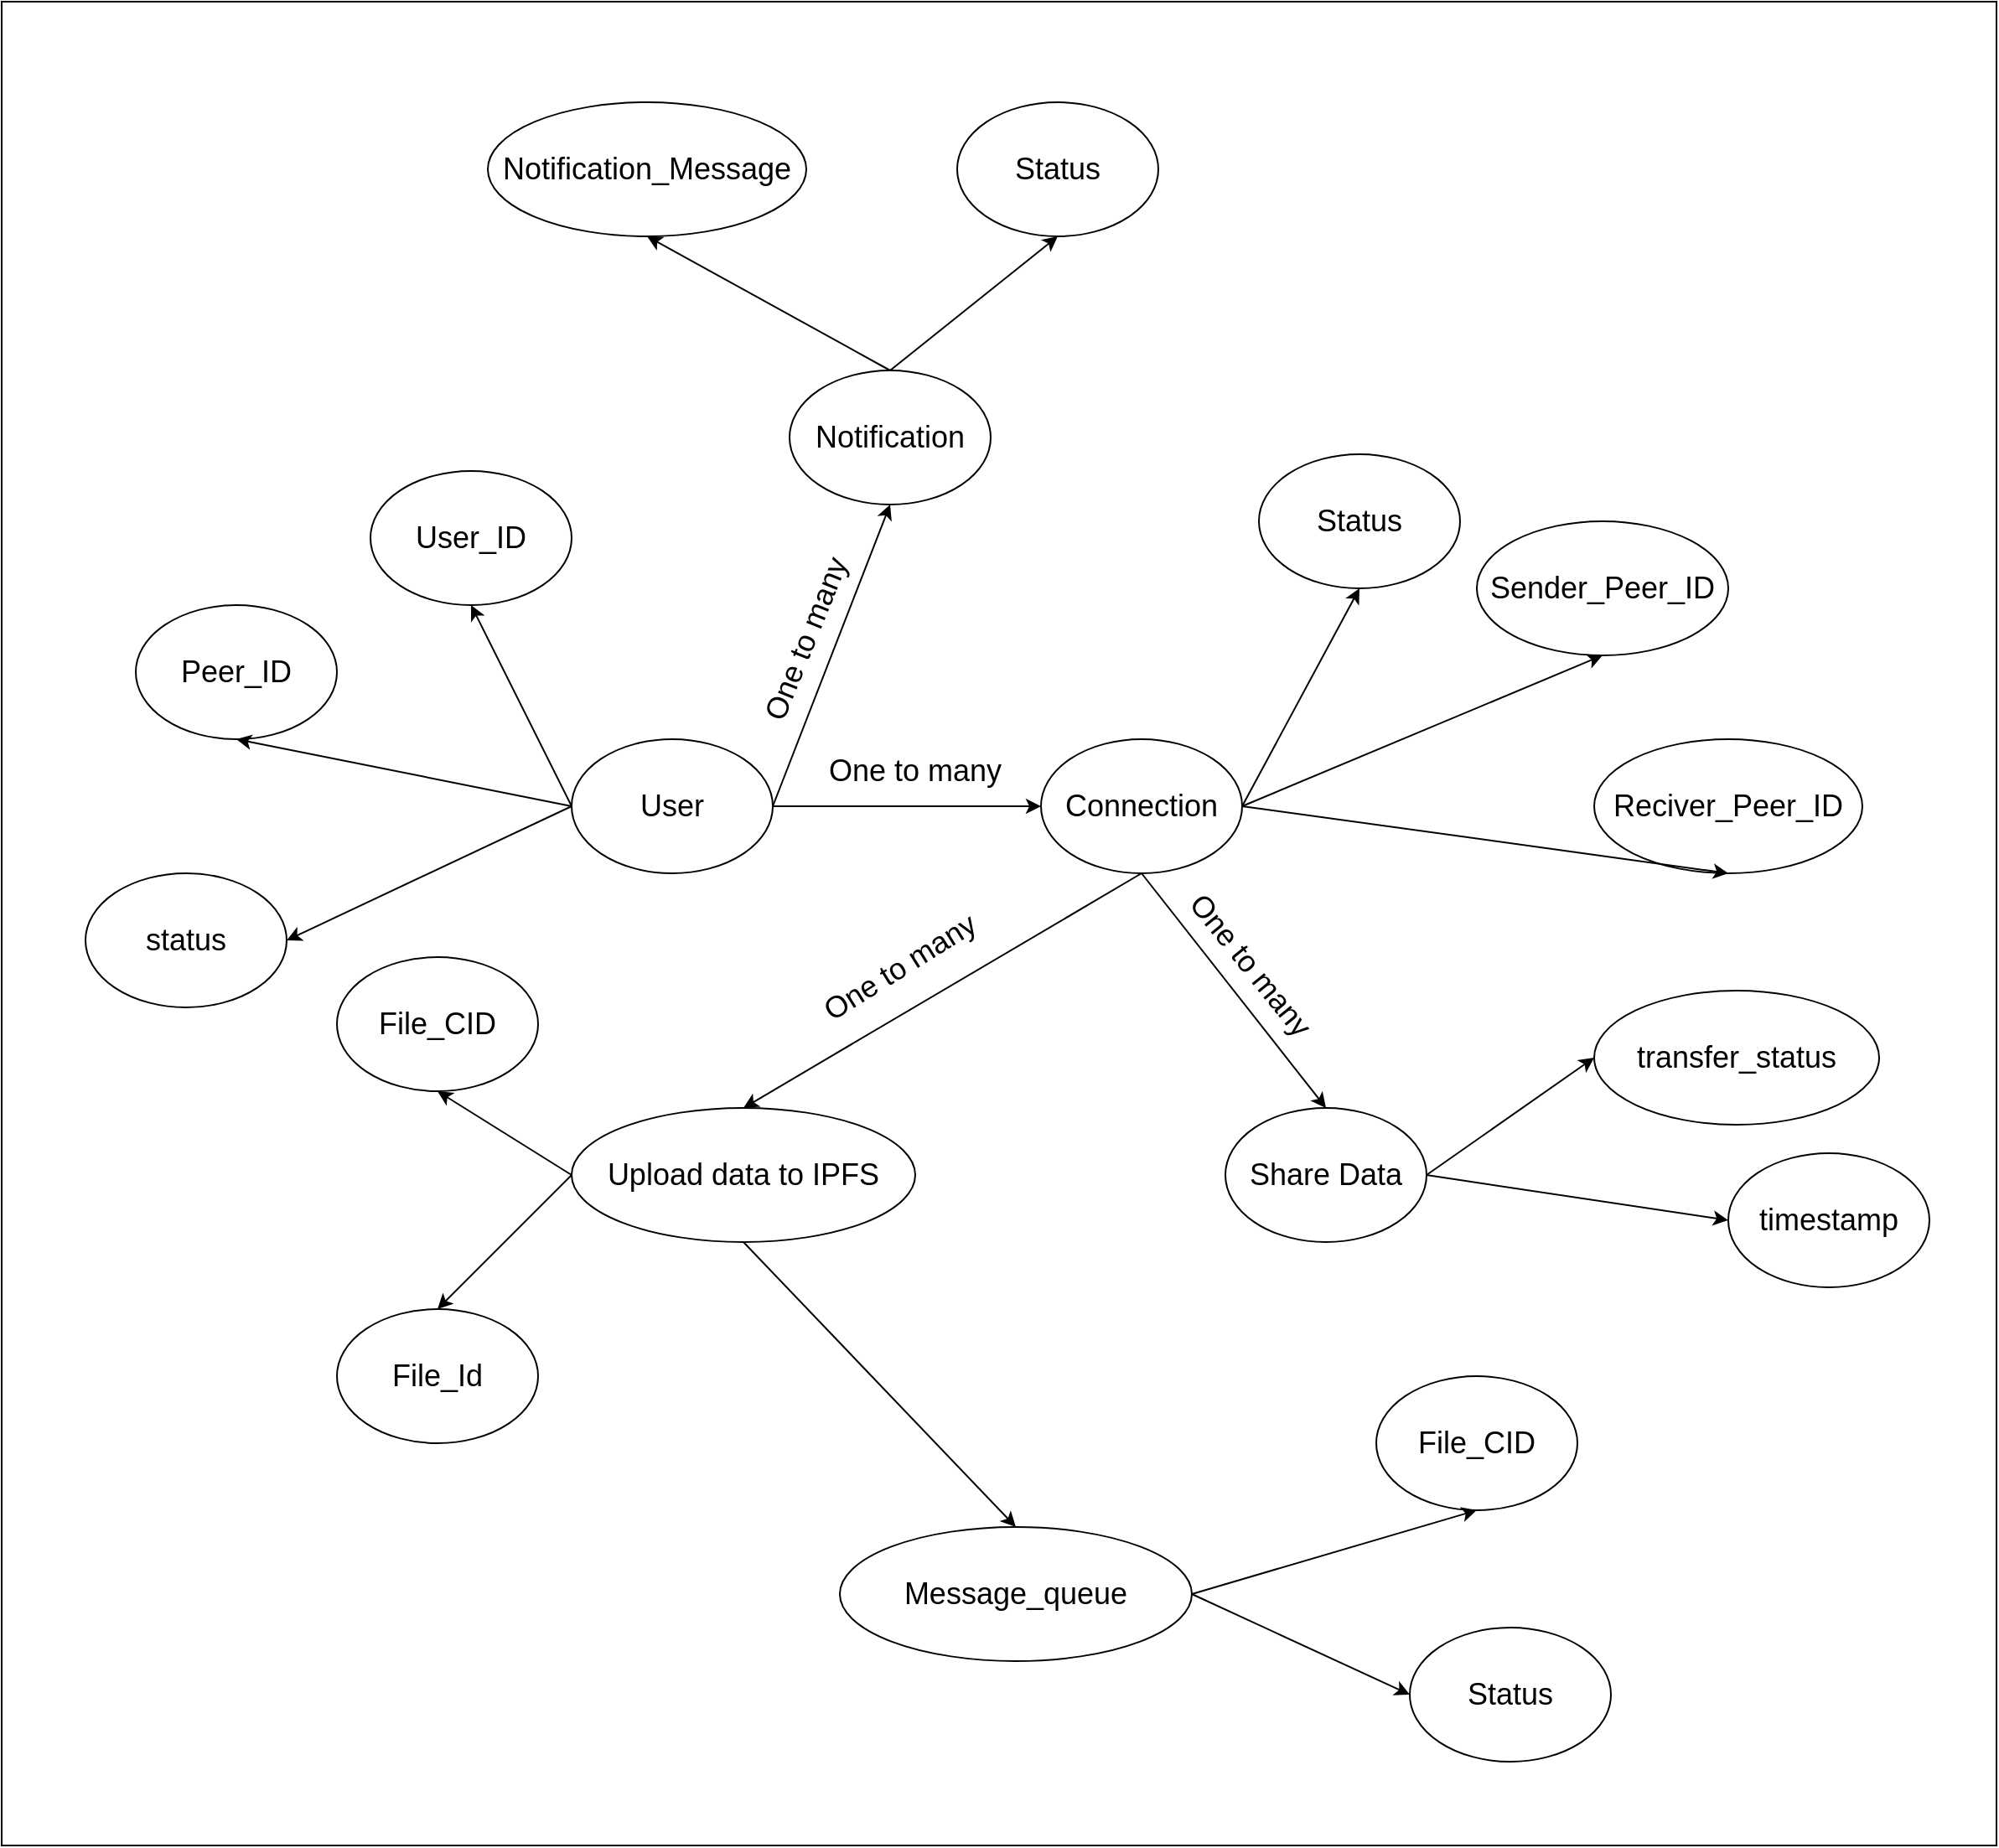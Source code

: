 <mxfile version="24.8.3">
  <diagram name="ER Diagram" id="0">
    <mxGraphModel dx="3500" dy="3086" grid="1" gridSize="10" guides="1" tooltips="1" connect="1" arrows="1" fold="1" page="1" pageScale="1" pageWidth="827" pageHeight="1169" math="0" shadow="0">
      <root>
        <mxCell id="0" />
        <mxCell id="1" parent="0" />
        <mxCell id="suubm0Iz45goUMZ-LWsi-1" value="" style="rounded=0;whiteSpace=wrap;html=1;" vertex="1" parent="1">
          <mxGeometry x="60" y="-300" width="1190" height="1100" as="geometry" />
        </mxCell>
        <mxCell id="jVk4o6ka7ngCXg0CHbSs-18" value="&lt;font style=&quot;font-size: 18px;&quot;&gt;User&lt;/font&gt;" style="ellipse;whiteSpace=wrap;html=1;" parent="1" vertex="1">
          <mxGeometry x="400" y="140" width="120" height="80" as="geometry" />
        </mxCell>
        <mxCell id="jVk4o6ka7ngCXg0CHbSs-19" value="&lt;font style=&quot;font-size: 18px;&quot;&gt;status&lt;/font&gt;" style="ellipse;whiteSpace=wrap;html=1;" parent="1" vertex="1">
          <mxGeometry x="110" y="220" width="120" height="80" as="geometry" />
        </mxCell>
        <mxCell id="jVk4o6ka7ngCXg0CHbSs-23" value="" style="endArrow=classic;html=1;rounded=0;entryX=1;entryY=0.5;entryDx=0;entryDy=0;exitX=0;exitY=0.5;exitDx=0;exitDy=0;" parent="1" source="jVk4o6ka7ngCXg0CHbSs-18" target="jVk4o6ka7ngCXg0CHbSs-19" edge="1">
          <mxGeometry width="50" height="50" relative="1" as="geometry">
            <mxPoint x="350" y="190" as="sourcePoint" />
            <mxPoint x="400" y="140" as="targetPoint" />
          </mxGeometry>
        </mxCell>
        <mxCell id="jVk4o6ka7ngCXg0CHbSs-26" value="&lt;font style=&quot;font-size: 18px;&quot;&gt;User_ID&lt;/font&gt;" style="ellipse;whiteSpace=wrap;html=1;" parent="1" vertex="1">
          <mxGeometry x="280" y="-20" width="120" height="80" as="geometry" />
        </mxCell>
        <mxCell id="jVk4o6ka7ngCXg0CHbSs-27" value="&lt;font style=&quot;font-size: 18px;&quot;&gt;Peer_ID&lt;/font&gt;" style="ellipse;whiteSpace=wrap;html=1;" parent="1" vertex="1">
          <mxGeometry x="140" y="60" width="120" height="80" as="geometry" />
        </mxCell>
        <mxCell id="jVk4o6ka7ngCXg0CHbSs-28" value="" style="endArrow=classic;html=1;rounded=0;entryX=0.5;entryY=1;entryDx=0;entryDy=0;exitX=0;exitY=0.5;exitDx=0;exitDy=0;" parent="1" source="jVk4o6ka7ngCXg0CHbSs-18" target="jVk4o6ka7ngCXg0CHbSs-26" edge="1">
          <mxGeometry width="50" height="50" relative="1" as="geometry">
            <mxPoint x="400" y="180" as="sourcePoint" />
            <mxPoint x="640" y="50" as="targetPoint" />
          </mxGeometry>
        </mxCell>
        <mxCell id="jVk4o6ka7ngCXg0CHbSs-29" value="" style="endArrow=classic;html=1;rounded=0;entryX=0.5;entryY=1;entryDx=0;entryDy=0;exitX=0;exitY=0.5;exitDx=0;exitDy=0;" parent="1" source="jVk4o6ka7ngCXg0CHbSs-18" target="jVk4o6ka7ngCXg0CHbSs-27" edge="1">
          <mxGeometry width="50" height="50" relative="1" as="geometry">
            <mxPoint x="364" y="130" as="sourcePoint" />
            <mxPoint x="414" y="80" as="targetPoint" />
          </mxGeometry>
        </mxCell>
        <mxCell id="jVk4o6ka7ngCXg0CHbSs-30" value="&lt;font style=&quot;font-size: 18px;&quot;&gt;Connection&lt;/font&gt;" style="ellipse;whiteSpace=wrap;html=1;" parent="1" vertex="1">
          <mxGeometry x="680" y="140" width="120" height="80" as="geometry" />
        </mxCell>
        <mxCell id="jVk4o6ka7ngCXg0CHbSs-31" value="" style="endArrow=classic;html=1;rounded=0;exitX=1;exitY=0.5;exitDx=0;exitDy=0;entryX=0;entryY=0.5;entryDx=0;entryDy=0;" parent="1" source="jVk4o6ka7ngCXg0CHbSs-18" target="jVk4o6ka7ngCXg0CHbSs-30" edge="1">
          <mxGeometry width="50" height="50" relative="1" as="geometry">
            <mxPoint x="570" y="190" as="sourcePoint" />
            <mxPoint x="620" y="140" as="targetPoint" />
          </mxGeometry>
        </mxCell>
        <mxCell id="jVk4o6ka7ngCXg0CHbSs-32" value="&lt;font style=&quot;font-size: 18px;&quot;&gt;One to many&lt;/font&gt;" style="text;html=1;align=center;verticalAlign=middle;whiteSpace=wrap;rounded=0;" parent="1" vertex="1">
          <mxGeometry x="550" y="144" width="110" height="30" as="geometry" />
        </mxCell>
        <mxCell id="jVk4o6ka7ngCXg0CHbSs-33" value="&lt;font style=&quot;font-size: 18px;&quot;&gt;Sender_Peer_ID&lt;/font&gt;" style="ellipse;whiteSpace=wrap;html=1;" parent="1" vertex="1">
          <mxGeometry x="940" y="10" width="150" height="80" as="geometry" />
        </mxCell>
        <mxCell id="jVk4o6ka7ngCXg0CHbSs-34" value="&lt;font style=&quot;font-size: 18px;&quot;&gt;Reciver_Peer_ID&lt;/font&gt;" style="ellipse;whiteSpace=wrap;html=1;" parent="1" vertex="1">
          <mxGeometry x="1010" y="140" width="160" height="80" as="geometry" />
        </mxCell>
        <mxCell id="jVk4o6ka7ngCXg0CHbSs-36" value="&lt;font style=&quot;font-size: 18px;&quot;&gt;Status&lt;/font&gt;" style="ellipse;whiteSpace=wrap;html=1;" parent="1" vertex="1">
          <mxGeometry x="810" y="-30" width="120" height="80" as="geometry" />
        </mxCell>
        <mxCell id="jVk4o6ka7ngCXg0CHbSs-37" value="" style="endArrow=classic;html=1;rounded=0;exitX=1;exitY=0.5;exitDx=0;exitDy=0;entryX=0.5;entryY=1;entryDx=0;entryDy=0;" parent="1" source="jVk4o6ka7ngCXg0CHbSs-30" target="jVk4o6ka7ngCXg0CHbSs-34" edge="1">
          <mxGeometry width="50" height="50" relative="1" as="geometry">
            <mxPoint x="980" y="205" as="sourcePoint" />
            <mxPoint x="1030" y="155" as="targetPoint" />
          </mxGeometry>
        </mxCell>
        <mxCell id="jVk4o6ka7ngCXg0CHbSs-38" value="" style="endArrow=classic;html=1;rounded=0;entryX=0.5;entryY=1;entryDx=0;entryDy=0;exitX=1;exitY=0.5;exitDx=0;exitDy=0;" parent="1" source="jVk4o6ka7ngCXg0CHbSs-30" target="jVk4o6ka7ngCXg0CHbSs-33" edge="1">
          <mxGeometry width="50" height="50" relative="1" as="geometry">
            <mxPoint x="880" y="160" as="sourcePoint" />
            <mxPoint x="930" y="110" as="targetPoint" />
          </mxGeometry>
        </mxCell>
        <mxCell id="jVk4o6ka7ngCXg0CHbSs-39" value="" style="endArrow=classic;html=1;rounded=0;entryX=0.5;entryY=1;entryDx=0;entryDy=0;exitX=1;exitY=0.5;exitDx=0;exitDy=0;" parent="1" source="jVk4o6ka7ngCXg0CHbSs-30" target="jVk4o6ka7ngCXg0CHbSs-36" edge="1">
          <mxGeometry width="50" height="50" relative="1" as="geometry">
            <mxPoint x="760" y="80" as="sourcePoint" />
            <mxPoint x="810" y="30" as="targetPoint" />
          </mxGeometry>
        </mxCell>
        <mxCell id="jVk4o6ka7ngCXg0CHbSs-40" value="&lt;font style=&quot;font-size: 18px;&quot;&gt;Notification&lt;/font&gt;" style="ellipse;whiteSpace=wrap;html=1;" parent="1" vertex="1">
          <mxGeometry x="530" y="-80" width="120" height="80" as="geometry" />
        </mxCell>
        <mxCell id="jVk4o6ka7ngCXg0CHbSs-41" value="&lt;font style=&quot;font-size: 18px;&quot;&gt;Status&lt;/font&gt;" style="ellipse;whiteSpace=wrap;html=1;" parent="1" vertex="1">
          <mxGeometry x="630" y="-240" width="120" height="80" as="geometry" />
        </mxCell>
        <mxCell id="jVk4o6ka7ngCXg0CHbSs-42" value="&lt;font style=&quot;font-size: 18px;&quot;&gt;Notification_Message&lt;/font&gt;" style="ellipse;whiteSpace=wrap;html=1;" parent="1" vertex="1">
          <mxGeometry x="350" y="-240" width="190" height="80" as="geometry" />
        </mxCell>
        <mxCell id="jVk4o6ka7ngCXg0CHbSs-43" value="" style="endArrow=classic;html=1;rounded=0;exitX=1;exitY=0.5;exitDx=0;exitDy=0;entryX=0.5;entryY=1;entryDx=0;entryDy=0;" parent="1" source="jVk4o6ka7ngCXg0CHbSs-18" target="jVk4o6ka7ngCXg0CHbSs-40" edge="1">
          <mxGeometry width="50" height="50" relative="1" as="geometry">
            <mxPoint x="570" y="-20" as="sourcePoint" />
            <mxPoint x="590" y="70" as="targetPoint" />
          </mxGeometry>
        </mxCell>
        <mxCell id="jVk4o6ka7ngCXg0CHbSs-44" value="&lt;font style=&quot;font-size: 18px;&quot;&gt;One to many&lt;/font&gt;" style="text;html=1;align=center;verticalAlign=middle;whiteSpace=wrap;rounded=0;rotation=-68;" parent="1" vertex="1">
          <mxGeometry x="485" y="65" width="110" height="30" as="geometry" />
        </mxCell>
        <mxCell id="jVk4o6ka7ngCXg0CHbSs-49" value="" style="endArrow=classic;html=1;rounded=0;entryX=0.5;entryY=1;entryDx=0;entryDy=0;exitX=0.5;exitY=0;exitDx=0;exitDy=0;" parent="1" source="jVk4o6ka7ngCXg0CHbSs-40" target="jVk4o6ka7ngCXg0CHbSs-42" edge="1">
          <mxGeometry width="50" height="50" relative="1" as="geometry">
            <mxPoint x="570" y="-80" as="sourcePoint" />
            <mxPoint x="620" y="-130" as="targetPoint" />
          </mxGeometry>
        </mxCell>
        <mxCell id="jVk4o6ka7ngCXg0CHbSs-50" value="" style="endArrow=classic;html=1;rounded=0;exitX=0.5;exitY=0;exitDx=0;exitDy=0;entryX=0.5;entryY=1;entryDx=0;entryDy=0;" parent="1" source="jVk4o6ka7ngCXg0CHbSs-40" target="jVk4o6ka7ngCXg0CHbSs-41" edge="1">
          <mxGeometry width="50" height="50" relative="1" as="geometry">
            <mxPoint x="730" y="-110" as="sourcePoint" />
            <mxPoint x="780" y="-160" as="targetPoint" />
          </mxGeometry>
        </mxCell>
        <mxCell id="jVk4o6ka7ngCXg0CHbSs-51" value="&lt;font style=&quot;font-size: 18px;&quot;&gt;Share Data&lt;/font&gt;" style="ellipse;whiteSpace=wrap;html=1;" parent="1" vertex="1">
          <mxGeometry x="790" y="360" width="120" height="80" as="geometry" />
        </mxCell>
        <mxCell id="jVk4o6ka7ngCXg0CHbSs-52" value="" style="endArrow=classic;html=1;rounded=0;exitX=0.5;exitY=1;exitDx=0;exitDy=0;entryX=0.5;entryY=0;entryDx=0;entryDy=0;" parent="1" source="jVk4o6ka7ngCXg0CHbSs-30" target="jVk4o6ka7ngCXg0CHbSs-51" edge="1">
          <mxGeometry width="50" height="50" relative="1" as="geometry">
            <mxPoint x="620" y="300" as="sourcePoint" />
            <mxPoint x="670" y="250" as="targetPoint" />
          </mxGeometry>
        </mxCell>
        <mxCell id="jVk4o6ka7ngCXg0CHbSs-54" value="&lt;font style=&quot;font-size: 18px;&quot;&gt;transfer_status&lt;/font&gt;" style="ellipse;whiteSpace=wrap;html=1;" parent="1" vertex="1">
          <mxGeometry x="1010" y="290" width="170" height="80" as="geometry" />
        </mxCell>
        <mxCell id="jVk4o6ka7ngCXg0CHbSs-55" value="&lt;font style=&quot;font-size: 18px;&quot;&gt;timestamp&lt;/font&gt;" style="ellipse;whiteSpace=wrap;html=1;" parent="1" vertex="1">
          <mxGeometry x="1090" y="387" width="120" height="80" as="geometry" />
        </mxCell>
        <mxCell id="jVk4o6ka7ngCXg0CHbSs-57" value="" style="endArrow=classic;html=1;rounded=0;exitX=1;exitY=0.5;exitDx=0;exitDy=0;entryX=0;entryY=0.5;entryDx=0;entryDy=0;" parent="1" source="jVk4o6ka7ngCXg0CHbSs-51" target="jVk4o6ka7ngCXg0CHbSs-54" edge="1">
          <mxGeometry width="50" height="50" relative="1" as="geometry">
            <mxPoint x="950" y="460" as="sourcePoint" />
            <mxPoint x="1000" y="410" as="targetPoint" />
          </mxGeometry>
        </mxCell>
        <mxCell id="jVk4o6ka7ngCXg0CHbSs-60" value="" style="endArrow=classic;html=1;rounded=0;exitX=1;exitY=0.5;exitDx=0;exitDy=0;entryX=0;entryY=0.5;entryDx=0;entryDy=0;" parent="1" source="jVk4o6ka7ngCXg0CHbSs-51" target="jVk4o6ka7ngCXg0CHbSs-55" edge="1">
          <mxGeometry width="50" height="50" relative="1" as="geometry">
            <mxPoint x="990" y="437" as="sourcePoint" />
            <mxPoint x="1040" y="387" as="targetPoint" />
          </mxGeometry>
        </mxCell>
        <mxCell id="jVk4o6ka7ngCXg0CHbSs-62" value="&lt;font style=&quot;font-size: 18px;&quot;&gt;One to many&lt;/font&gt;" style="text;html=1;align=center;verticalAlign=middle;whiteSpace=wrap;rounded=0;rotation=51;" parent="1" vertex="1">
          <mxGeometry x="750" y="260" width="110" height="30" as="geometry" />
        </mxCell>
        <mxCell id="jVk4o6ka7ngCXg0CHbSs-63" value="" style="endArrow=classic;html=1;rounded=0;exitX=0.5;exitY=1;exitDx=0;exitDy=0;entryX=0.5;entryY=0;entryDx=0;entryDy=0;" parent="1" source="jVk4o6ka7ngCXg0CHbSs-30" target="jVk4o6ka7ngCXg0CHbSs-64" edge="1">
          <mxGeometry width="50" height="50" relative="1" as="geometry">
            <mxPoint x="570" y="300" as="sourcePoint" />
            <mxPoint x="570" y="400" as="targetPoint" />
          </mxGeometry>
        </mxCell>
        <mxCell id="jVk4o6ka7ngCXg0CHbSs-64" value="&lt;font style=&quot;font-size: 18px;&quot;&gt;Upload data to IPFS&lt;/font&gt;" style="ellipse;whiteSpace=wrap;html=1;" parent="1" vertex="1">
          <mxGeometry x="400" y="360" width="205" height="80" as="geometry" />
        </mxCell>
        <mxCell id="jVk4o6ka7ngCXg0CHbSs-65" value="&lt;font style=&quot;font-size: 18px;&quot;&gt;One to many&lt;/font&gt;" style="text;html=1;align=center;verticalAlign=middle;whiteSpace=wrap;rounded=0;rotation=-32;" parent="1" vertex="1">
          <mxGeometry x="541" y="261" width="110" height="30" as="geometry" />
        </mxCell>
        <mxCell id="jVk4o6ka7ngCXg0CHbSs-67" value="&lt;font style=&quot;font-size: 18px;&quot;&gt;File_Id&lt;/font&gt;" style="ellipse;whiteSpace=wrap;html=1;" parent="1" vertex="1">
          <mxGeometry x="260" y="480" width="120" height="80" as="geometry" />
        </mxCell>
        <mxCell id="jVk4o6ka7ngCXg0CHbSs-68" value="&lt;font style=&quot;font-size: 18px;&quot;&gt;File_CID&lt;/font&gt;" style="ellipse;whiteSpace=wrap;html=1;" parent="1" vertex="1">
          <mxGeometry x="260" y="270" width="120" height="80" as="geometry" />
        </mxCell>
        <mxCell id="jVk4o6ka7ngCXg0CHbSs-69" value="" style="endArrow=classic;html=1;rounded=0;entryX=0.5;entryY=0;entryDx=0;entryDy=0;exitX=0;exitY=0.5;exitDx=0;exitDy=0;" parent="1" source="jVk4o6ka7ngCXg0CHbSs-64" target="jVk4o6ka7ngCXg0CHbSs-67" edge="1">
          <mxGeometry width="50" height="50" relative="1" as="geometry">
            <mxPoint x="420" y="350" as="sourcePoint" />
            <mxPoint x="470" y="300" as="targetPoint" />
          </mxGeometry>
        </mxCell>
        <mxCell id="jVk4o6ka7ngCXg0CHbSs-70" value="" style="endArrow=classic;html=1;rounded=0;entryX=0.5;entryY=1;entryDx=0;entryDy=0;exitX=0;exitY=0.5;exitDx=0;exitDy=0;" parent="1" source="jVk4o6ka7ngCXg0CHbSs-64" target="jVk4o6ka7ngCXg0CHbSs-68" edge="1">
          <mxGeometry width="50" height="50" relative="1" as="geometry">
            <mxPoint x="420" y="350" as="sourcePoint" />
            <mxPoint x="470" y="300" as="targetPoint" />
          </mxGeometry>
        </mxCell>
        <mxCell id="jVk4o6ka7ngCXg0CHbSs-71" value="&lt;font style=&quot;font-size: 18px;&quot;&gt;Message_queue&lt;/font&gt;" style="ellipse;whiteSpace=wrap;html=1;" parent="1" vertex="1">
          <mxGeometry x="560" y="610" width="210" height="80" as="geometry" />
        </mxCell>
        <mxCell id="jVk4o6ka7ngCXg0CHbSs-72" value="" style="endArrow=classic;html=1;rounded=0;exitX=0.5;exitY=1;exitDx=0;exitDy=0;entryX=0.5;entryY=0;entryDx=0;entryDy=0;" parent="1" source="jVk4o6ka7ngCXg0CHbSs-64" target="jVk4o6ka7ngCXg0CHbSs-71" edge="1">
          <mxGeometry width="50" height="50" relative="1" as="geometry">
            <mxPoint x="420" y="530" as="sourcePoint" />
            <mxPoint x="470" y="480" as="targetPoint" />
          </mxGeometry>
        </mxCell>
        <mxCell id="jVk4o6ka7ngCXg0CHbSs-73" value="&lt;font style=&quot;font-size: 18px;&quot;&gt;File_CID&lt;/font&gt;" style="ellipse;whiteSpace=wrap;html=1;" parent="1" vertex="1">
          <mxGeometry x="880" y="520" width="120" height="80" as="geometry" />
        </mxCell>
        <mxCell id="jVk4o6ka7ngCXg0CHbSs-74" value="" style="endArrow=classic;html=1;rounded=0;exitX=1;exitY=0.5;exitDx=0;exitDy=0;entryX=0.5;entryY=1;entryDx=0;entryDy=0;" parent="1" source="jVk4o6ka7ngCXg0CHbSs-71" target="jVk4o6ka7ngCXg0CHbSs-73" edge="1">
          <mxGeometry width="50" height="50" relative="1" as="geometry">
            <mxPoint x="845" y="670" as="sourcePoint" />
            <mxPoint x="895" y="620" as="targetPoint" />
          </mxGeometry>
        </mxCell>
        <mxCell id="jVk4o6ka7ngCXg0CHbSs-75" value="&lt;font style=&quot;font-size: 18px;&quot;&gt;Status&lt;/font&gt;" style="ellipse;whiteSpace=wrap;html=1;" parent="1" vertex="1">
          <mxGeometry x="900" y="670" width="120" height="80" as="geometry" />
        </mxCell>
        <mxCell id="jVk4o6ka7ngCXg0CHbSs-76" value="" style="endArrow=classic;html=1;rounded=0;entryX=0;entryY=0.5;entryDx=0;entryDy=0;exitX=1;exitY=0.5;exitDx=0;exitDy=0;" parent="1" source="jVk4o6ka7ngCXg0CHbSs-71" target="jVk4o6ka7ngCXg0CHbSs-75" edge="1">
          <mxGeometry width="50" height="50" relative="1" as="geometry">
            <mxPoint x="420" y="560" as="sourcePoint" />
            <mxPoint x="470" y="510" as="targetPoint" />
          </mxGeometry>
        </mxCell>
      </root>
    </mxGraphModel>
  </diagram>
</mxfile>
